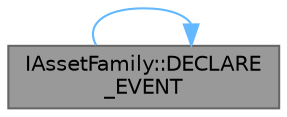 digraph "IAssetFamily::DECLARE_EVENT"
{
 // INTERACTIVE_SVG=YES
 // LATEX_PDF_SIZE
  bgcolor="transparent";
  edge [fontname=Helvetica,fontsize=10,labelfontname=Helvetica,labelfontsize=10];
  node [fontname=Helvetica,fontsize=10,shape=box,height=0.2,width=0.4];
  rankdir="LR";
  Node1 [id="Node000001",label="IAssetFamily::DECLARE\l_EVENT",height=0.2,width=0.4,color="gray40", fillcolor="grey60", style="filled", fontcolor="black",tooltip="Event fired when an asset family changes (e.g."];
  Node1 -> Node1 [id="edge1_Node000001_Node000001",color="steelblue1",style="solid",tooltip=" "];
}

